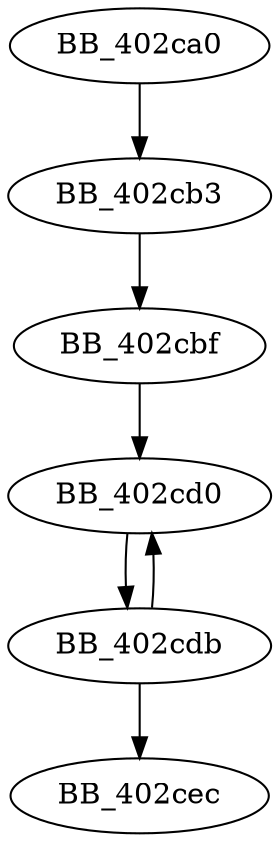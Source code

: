 DiGraph sub_402CA0{
BB_402ca0->BB_402cb3
BB_402cb3->BB_402cbf
BB_402cbf->BB_402cd0
BB_402cd0->BB_402cdb
BB_402cdb->BB_402cd0
BB_402cdb->BB_402cec
}

